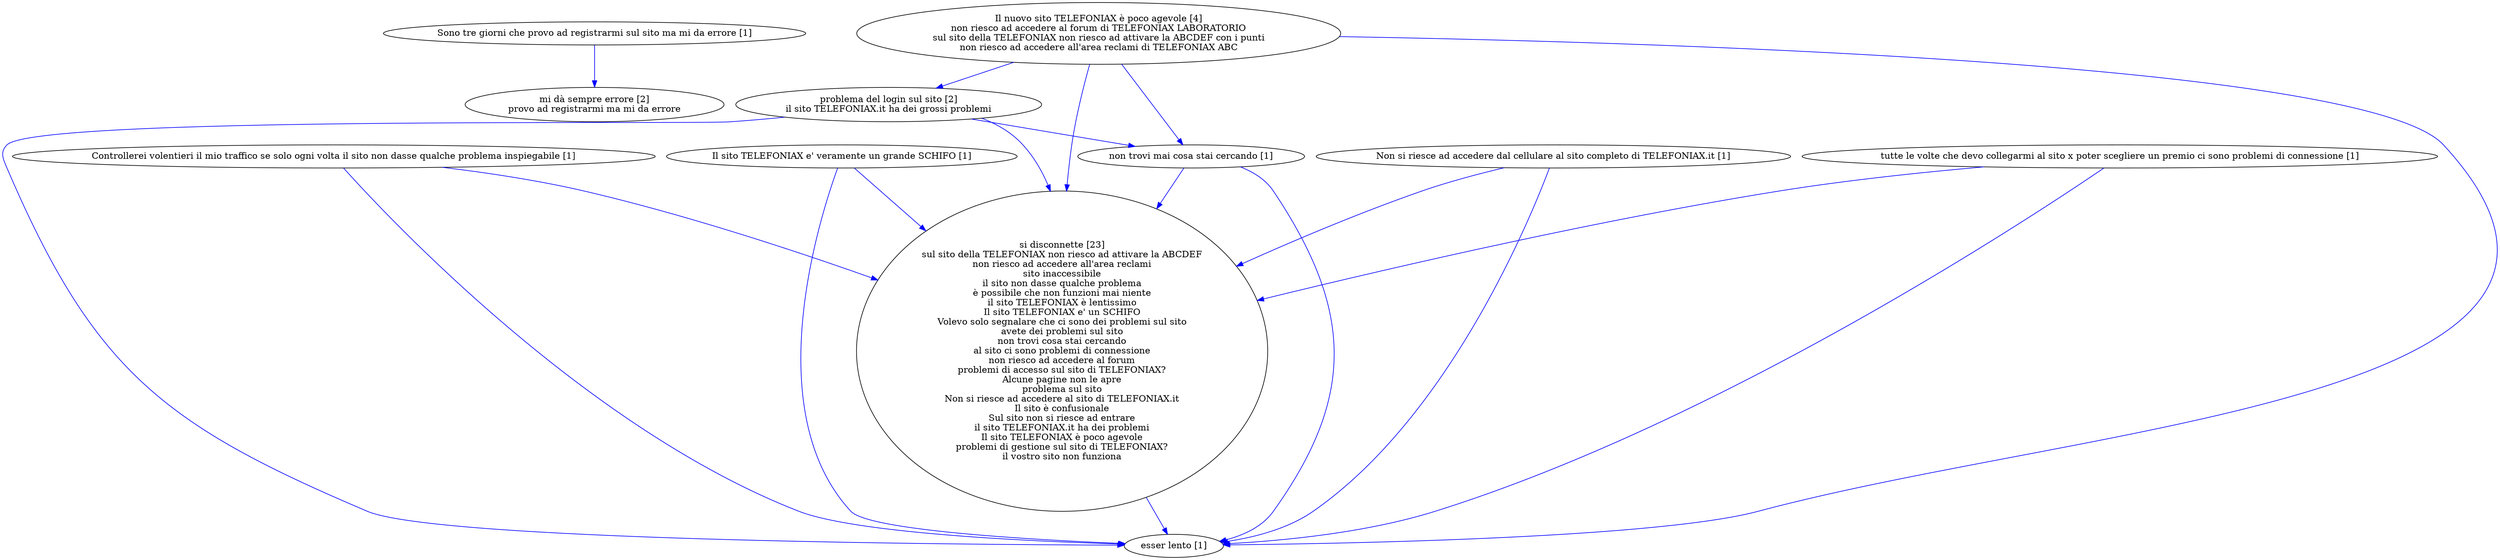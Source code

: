 digraph collapsedGraph {
"mi dà sempre errore [2]\nprovo ad registrarmi ma mi da errore""si disconnette [23]\nsul sito della TELEFONIAX non riesco ad attivare la ABCDEF\nnon riesco ad accedere all'area reclami\nsito inaccessibile\nil sito non dasse qualche problema\nè possibile che non funzioni mai niente\nil sito TELEFONIAX è lentissimo\nIl sito TELEFONIAX e' un SCHIFO\nVolevo solo segnalare che ci sono dei problemi sul sito\navete dei problemi sul sito\nnon trovi cosa stai cercando\nal sito ci sono problemi di connessione\nnon riesco ad accedere al forum\nproblemi di accesso sul sito di TELEFONIAX?\nAlcune pagine non le apre\nproblema sul sito\nNon si riesce ad accedere al sito di TELEFONIAX.it\nIl sito è confusionale\nSul sito non si riesce ad entrare\nil sito TELEFONIAX.it ha dei problemi\nIl sito TELEFONIAX è poco agevole\nproblemi di gestione sul sito di TELEFONIAX?\nil vostro sito non funziona""Il nuovo sito TELEFONIAX è poco agevole [4]\nnon riesco ad accedere al forum di TELEFONIAX LABORATORIO\nsul sito della TELEFONIAX non riesco ad attivare la ABCDEF con i punti\nnon riesco ad accedere all'area reclami di TELEFONIAX ABC""problema del login sul sito [2]\nil sito TELEFONIAX.it ha dei grossi problemi""Controllerei volentieri il mio traffico se solo ogni volta il sito non dasse qualche problema inspiegabile [1]""Il sito TELEFONIAX e' veramente un grande SCHIFO [1]""Non si riesce ad accedere dal cellulare al sito completo di TELEFONIAX.it [1]""Sono tre giorni che provo ad registrarmi sul sito ma mi da errore [1]""esser lento [1]""non trovi mai cosa stai cercando [1]""tutte le volte che devo collegarmi al sito x poter scegliere un premio ci sono problemi di connessione [1]""problema del login sul sito [2]\nil sito TELEFONIAX.it ha dei grossi problemi" -> "esser lento [1]" [color=blue]
"problema del login sul sito [2]\nil sito TELEFONIAX.it ha dei grossi problemi" -> "si disconnette [23]\nsul sito della TELEFONIAX non riesco ad attivare la ABCDEF\nnon riesco ad accedere all'area reclami\nsito inaccessibile\nil sito non dasse qualche problema\nè possibile che non funzioni mai niente\nil sito TELEFONIAX è lentissimo\nIl sito TELEFONIAX e' un SCHIFO\nVolevo solo segnalare che ci sono dei problemi sul sito\navete dei problemi sul sito\nnon trovi cosa stai cercando\nal sito ci sono problemi di connessione\nnon riesco ad accedere al forum\nproblemi di accesso sul sito di TELEFONIAX?\nAlcune pagine non le apre\nproblema sul sito\nNon si riesce ad accedere al sito di TELEFONIAX.it\nIl sito è confusionale\nSul sito non si riesce ad entrare\nil sito TELEFONIAX.it ha dei problemi\nIl sito TELEFONIAX è poco agevole\nproblemi di gestione sul sito di TELEFONIAX?\nil vostro sito non funziona" [color=blue]
"problema del login sul sito [2]\nil sito TELEFONIAX.it ha dei grossi problemi" -> "non trovi mai cosa stai cercando [1]" [color=blue]
"si disconnette [23]\nsul sito della TELEFONIAX non riesco ad attivare la ABCDEF\nnon riesco ad accedere all'area reclami\nsito inaccessibile\nil sito non dasse qualche problema\nè possibile che non funzioni mai niente\nil sito TELEFONIAX è lentissimo\nIl sito TELEFONIAX e' un SCHIFO\nVolevo solo segnalare che ci sono dei problemi sul sito\navete dei problemi sul sito\nnon trovi cosa stai cercando\nal sito ci sono problemi di connessione\nnon riesco ad accedere al forum\nproblemi di accesso sul sito di TELEFONIAX?\nAlcune pagine non le apre\nproblema sul sito\nNon si riesce ad accedere al sito di TELEFONIAX.it\nIl sito è confusionale\nSul sito non si riesce ad entrare\nil sito TELEFONIAX.it ha dei problemi\nIl sito TELEFONIAX è poco agevole\nproblemi di gestione sul sito di TELEFONIAX?\nil vostro sito non funziona" -> "esser lento [1]" [color=blue]
"Controllerei volentieri il mio traffico se solo ogni volta il sito non dasse qualche problema inspiegabile [1]" -> "esser lento [1]" [color=blue]
"Controllerei volentieri il mio traffico se solo ogni volta il sito non dasse qualche problema inspiegabile [1]" -> "si disconnette [23]\nsul sito della TELEFONIAX non riesco ad attivare la ABCDEF\nnon riesco ad accedere all'area reclami\nsito inaccessibile\nil sito non dasse qualche problema\nè possibile che non funzioni mai niente\nil sito TELEFONIAX è lentissimo\nIl sito TELEFONIAX e' un SCHIFO\nVolevo solo segnalare che ci sono dei problemi sul sito\navete dei problemi sul sito\nnon trovi cosa stai cercando\nal sito ci sono problemi di connessione\nnon riesco ad accedere al forum\nproblemi di accesso sul sito di TELEFONIAX?\nAlcune pagine non le apre\nproblema sul sito\nNon si riesce ad accedere al sito di TELEFONIAX.it\nIl sito è confusionale\nSul sito non si riesce ad entrare\nil sito TELEFONIAX.it ha dei problemi\nIl sito TELEFONIAX è poco agevole\nproblemi di gestione sul sito di TELEFONIAX?\nil vostro sito non funziona" [color=blue]
"Sono tre giorni che provo ad registrarmi sul sito ma mi da errore [1]" -> "mi dà sempre errore [2]\nprovo ad registrarmi ma mi da errore" [color=blue]
"Il sito TELEFONIAX e' veramente un grande SCHIFO [1]" -> "esser lento [1]" [color=blue]
"Il sito TELEFONIAX e' veramente un grande SCHIFO [1]" -> "si disconnette [23]\nsul sito della TELEFONIAX non riesco ad attivare la ABCDEF\nnon riesco ad accedere all'area reclami\nsito inaccessibile\nil sito non dasse qualche problema\nè possibile che non funzioni mai niente\nil sito TELEFONIAX è lentissimo\nIl sito TELEFONIAX e' un SCHIFO\nVolevo solo segnalare che ci sono dei problemi sul sito\navete dei problemi sul sito\nnon trovi cosa stai cercando\nal sito ci sono problemi di connessione\nnon riesco ad accedere al forum\nproblemi di accesso sul sito di TELEFONIAX?\nAlcune pagine non le apre\nproblema sul sito\nNon si riesce ad accedere al sito di TELEFONIAX.it\nIl sito è confusionale\nSul sito non si riesce ad entrare\nil sito TELEFONIAX.it ha dei problemi\nIl sito TELEFONIAX è poco agevole\nproblemi di gestione sul sito di TELEFONIAX?\nil vostro sito non funziona" [color=blue]
"Il nuovo sito TELEFONIAX è poco agevole [4]\nnon riesco ad accedere al forum di TELEFONIAX LABORATORIO\nsul sito della TELEFONIAX non riesco ad attivare la ABCDEF con i punti\nnon riesco ad accedere all'area reclami di TELEFONIAX ABC" -> "esser lento [1]" [color=blue]
"Il nuovo sito TELEFONIAX è poco agevole [4]\nnon riesco ad accedere al forum di TELEFONIAX LABORATORIO\nsul sito della TELEFONIAX non riesco ad attivare la ABCDEF con i punti\nnon riesco ad accedere all'area reclami di TELEFONIAX ABC" -> "si disconnette [23]\nsul sito della TELEFONIAX non riesco ad attivare la ABCDEF\nnon riesco ad accedere all'area reclami\nsito inaccessibile\nil sito non dasse qualche problema\nè possibile che non funzioni mai niente\nil sito TELEFONIAX è lentissimo\nIl sito TELEFONIAX e' un SCHIFO\nVolevo solo segnalare che ci sono dei problemi sul sito\navete dei problemi sul sito\nnon trovi cosa stai cercando\nal sito ci sono problemi di connessione\nnon riesco ad accedere al forum\nproblemi di accesso sul sito di TELEFONIAX?\nAlcune pagine non le apre\nproblema sul sito\nNon si riesce ad accedere al sito di TELEFONIAX.it\nIl sito è confusionale\nSul sito non si riesce ad entrare\nil sito TELEFONIAX.it ha dei problemi\nIl sito TELEFONIAX è poco agevole\nproblemi di gestione sul sito di TELEFONIAX?\nil vostro sito non funziona" [color=blue]
"Il nuovo sito TELEFONIAX è poco agevole [4]\nnon riesco ad accedere al forum di TELEFONIAX LABORATORIO\nsul sito della TELEFONIAX non riesco ad attivare la ABCDEF con i punti\nnon riesco ad accedere all'area reclami di TELEFONIAX ABC" -> "non trovi mai cosa stai cercando [1]" [color=blue]
"tutte le volte che devo collegarmi al sito x poter scegliere un premio ci sono problemi di connessione [1]" -> "esser lento [1]" [color=blue]
"tutte le volte che devo collegarmi al sito x poter scegliere un premio ci sono problemi di connessione [1]" -> "si disconnette [23]\nsul sito della TELEFONIAX non riesco ad attivare la ABCDEF\nnon riesco ad accedere all'area reclami\nsito inaccessibile\nil sito non dasse qualche problema\nè possibile che non funzioni mai niente\nil sito TELEFONIAX è lentissimo\nIl sito TELEFONIAX e' un SCHIFO\nVolevo solo segnalare che ci sono dei problemi sul sito\navete dei problemi sul sito\nnon trovi cosa stai cercando\nal sito ci sono problemi di connessione\nnon riesco ad accedere al forum\nproblemi di accesso sul sito di TELEFONIAX?\nAlcune pagine non le apre\nproblema sul sito\nNon si riesce ad accedere al sito di TELEFONIAX.it\nIl sito è confusionale\nSul sito non si riesce ad entrare\nil sito TELEFONIAX.it ha dei problemi\nIl sito TELEFONIAX è poco agevole\nproblemi di gestione sul sito di TELEFONIAX?\nil vostro sito non funziona" [color=blue]
"non trovi mai cosa stai cercando [1]" -> "si disconnette [23]\nsul sito della TELEFONIAX non riesco ad attivare la ABCDEF\nnon riesco ad accedere all'area reclami\nsito inaccessibile\nil sito non dasse qualche problema\nè possibile che non funzioni mai niente\nil sito TELEFONIAX è lentissimo\nIl sito TELEFONIAX e' un SCHIFO\nVolevo solo segnalare che ci sono dei problemi sul sito\navete dei problemi sul sito\nnon trovi cosa stai cercando\nal sito ci sono problemi di connessione\nnon riesco ad accedere al forum\nproblemi di accesso sul sito di TELEFONIAX?\nAlcune pagine non le apre\nproblema sul sito\nNon si riesce ad accedere al sito di TELEFONIAX.it\nIl sito è confusionale\nSul sito non si riesce ad entrare\nil sito TELEFONIAX.it ha dei problemi\nIl sito TELEFONIAX è poco agevole\nproblemi di gestione sul sito di TELEFONIAX?\nil vostro sito non funziona" [color=blue]
"non trovi mai cosa stai cercando [1]" -> "esser lento [1]" [color=blue]
"Il nuovo sito TELEFONIAX è poco agevole [4]\nnon riesco ad accedere al forum di TELEFONIAX LABORATORIO\nsul sito della TELEFONIAX non riesco ad attivare la ABCDEF con i punti\nnon riesco ad accedere all'area reclami di TELEFONIAX ABC" -> "problema del login sul sito [2]\nil sito TELEFONIAX.it ha dei grossi problemi" [color=blue]
"Non si riesce ad accedere dal cellulare al sito completo di TELEFONIAX.it [1]" -> "esser lento [1]" [color=blue]
"Non si riesce ad accedere dal cellulare al sito completo di TELEFONIAX.it [1]" -> "si disconnette [23]\nsul sito della TELEFONIAX non riesco ad attivare la ABCDEF\nnon riesco ad accedere all'area reclami\nsito inaccessibile\nil sito non dasse qualche problema\nè possibile che non funzioni mai niente\nil sito TELEFONIAX è lentissimo\nIl sito TELEFONIAX e' un SCHIFO\nVolevo solo segnalare che ci sono dei problemi sul sito\navete dei problemi sul sito\nnon trovi cosa stai cercando\nal sito ci sono problemi di connessione\nnon riesco ad accedere al forum\nproblemi di accesso sul sito di TELEFONIAX?\nAlcune pagine non le apre\nproblema sul sito\nNon si riesce ad accedere al sito di TELEFONIAX.it\nIl sito è confusionale\nSul sito non si riesce ad entrare\nil sito TELEFONIAX.it ha dei problemi\nIl sito TELEFONIAX è poco agevole\nproblemi di gestione sul sito di TELEFONIAX?\nil vostro sito non funziona" [color=blue]
}